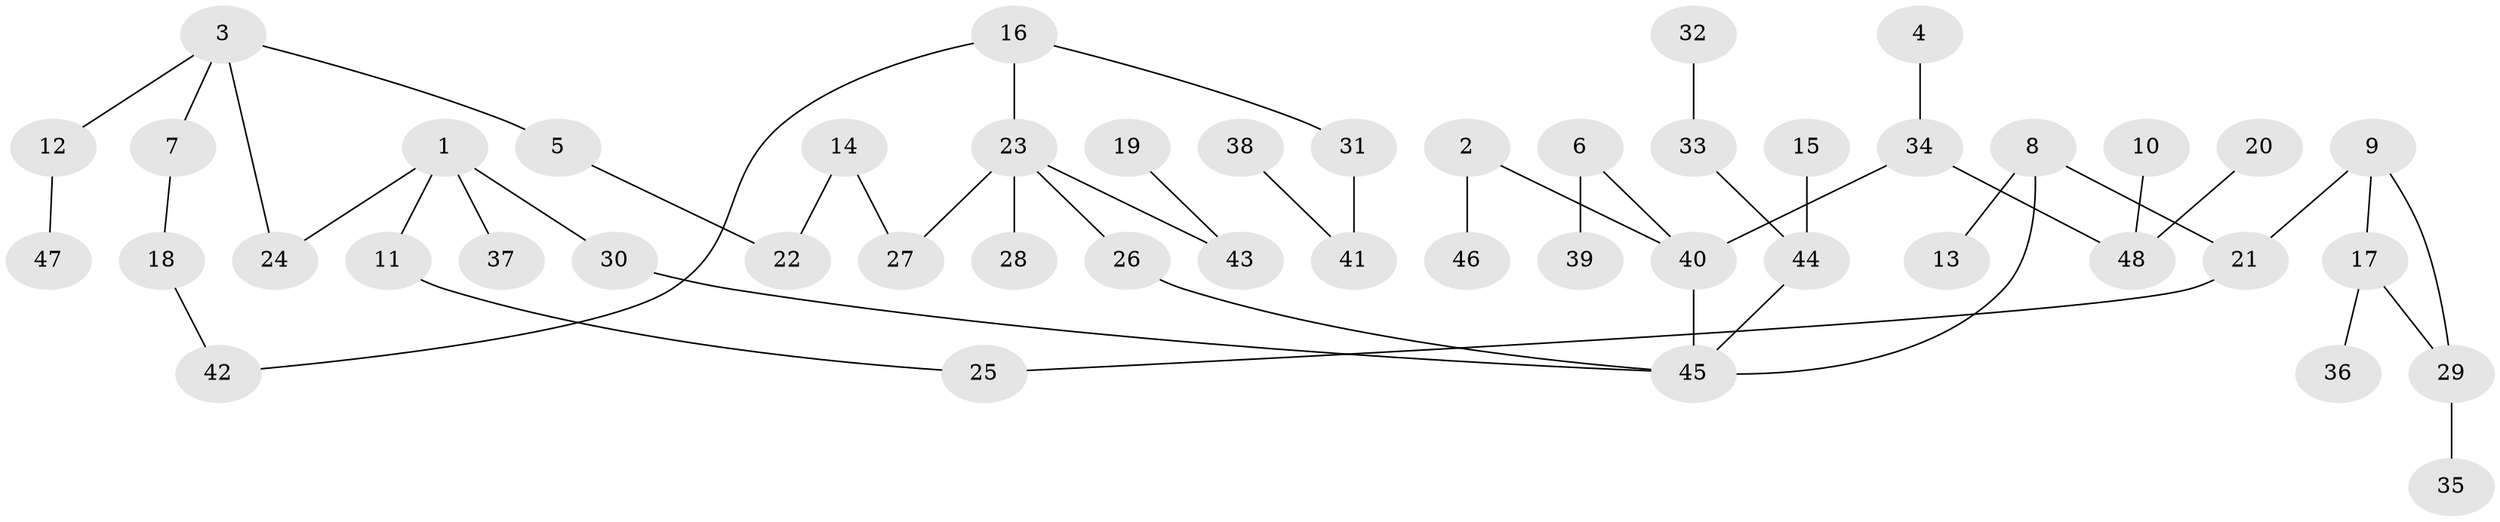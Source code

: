 // original degree distribution, {4: 0.07368421052631578, 7: 0.010526315789473684, 6: 0.010526315789473684, 5: 0.05263157894736842, 1: 0.47368421052631576, 2: 0.24210526315789474, 3: 0.1368421052631579}
// Generated by graph-tools (version 1.1) at 2025/01/03/09/25 03:01:02]
// undirected, 48 vertices, 51 edges
graph export_dot {
graph [start="1"]
  node [color=gray90,style=filled];
  1;
  2;
  3;
  4;
  5;
  6;
  7;
  8;
  9;
  10;
  11;
  12;
  13;
  14;
  15;
  16;
  17;
  18;
  19;
  20;
  21;
  22;
  23;
  24;
  25;
  26;
  27;
  28;
  29;
  30;
  31;
  32;
  33;
  34;
  35;
  36;
  37;
  38;
  39;
  40;
  41;
  42;
  43;
  44;
  45;
  46;
  47;
  48;
  1 -- 11 [weight=1.0];
  1 -- 24 [weight=1.0];
  1 -- 30 [weight=1.0];
  1 -- 37 [weight=1.0];
  2 -- 40 [weight=1.0];
  2 -- 46 [weight=1.0];
  3 -- 5 [weight=1.0];
  3 -- 7 [weight=1.0];
  3 -- 12 [weight=1.0];
  3 -- 24 [weight=1.0];
  4 -- 34 [weight=1.0];
  5 -- 22 [weight=1.0];
  6 -- 39 [weight=1.0];
  6 -- 40 [weight=1.0];
  7 -- 18 [weight=1.0];
  8 -- 13 [weight=1.0];
  8 -- 21 [weight=1.0];
  8 -- 45 [weight=1.0];
  9 -- 17 [weight=1.0];
  9 -- 21 [weight=1.0];
  9 -- 29 [weight=1.0];
  10 -- 48 [weight=1.0];
  11 -- 25 [weight=1.0];
  12 -- 47 [weight=1.0];
  14 -- 22 [weight=1.0];
  14 -- 27 [weight=1.0];
  15 -- 44 [weight=1.0];
  16 -- 23 [weight=1.0];
  16 -- 31 [weight=1.0];
  16 -- 42 [weight=1.0];
  17 -- 29 [weight=1.0];
  17 -- 36 [weight=1.0];
  18 -- 42 [weight=1.0];
  19 -- 43 [weight=1.0];
  20 -- 48 [weight=1.0];
  21 -- 25 [weight=1.0];
  23 -- 26 [weight=1.0];
  23 -- 27 [weight=1.0];
  23 -- 28 [weight=1.0];
  23 -- 43 [weight=1.0];
  26 -- 45 [weight=1.0];
  29 -- 35 [weight=1.0];
  30 -- 45 [weight=1.0];
  31 -- 41 [weight=1.0];
  32 -- 33 [weight=1.0];
  33 -- 44 [weight=1.0];
  34 -- 40 [weight=1.0];
  34 -- 48 [weight=1.0];
  38 -- 41 [weight=1.0];
  40 -- 45 [weight=1.0];
  44 -- 45 [weight=1.0];
}
